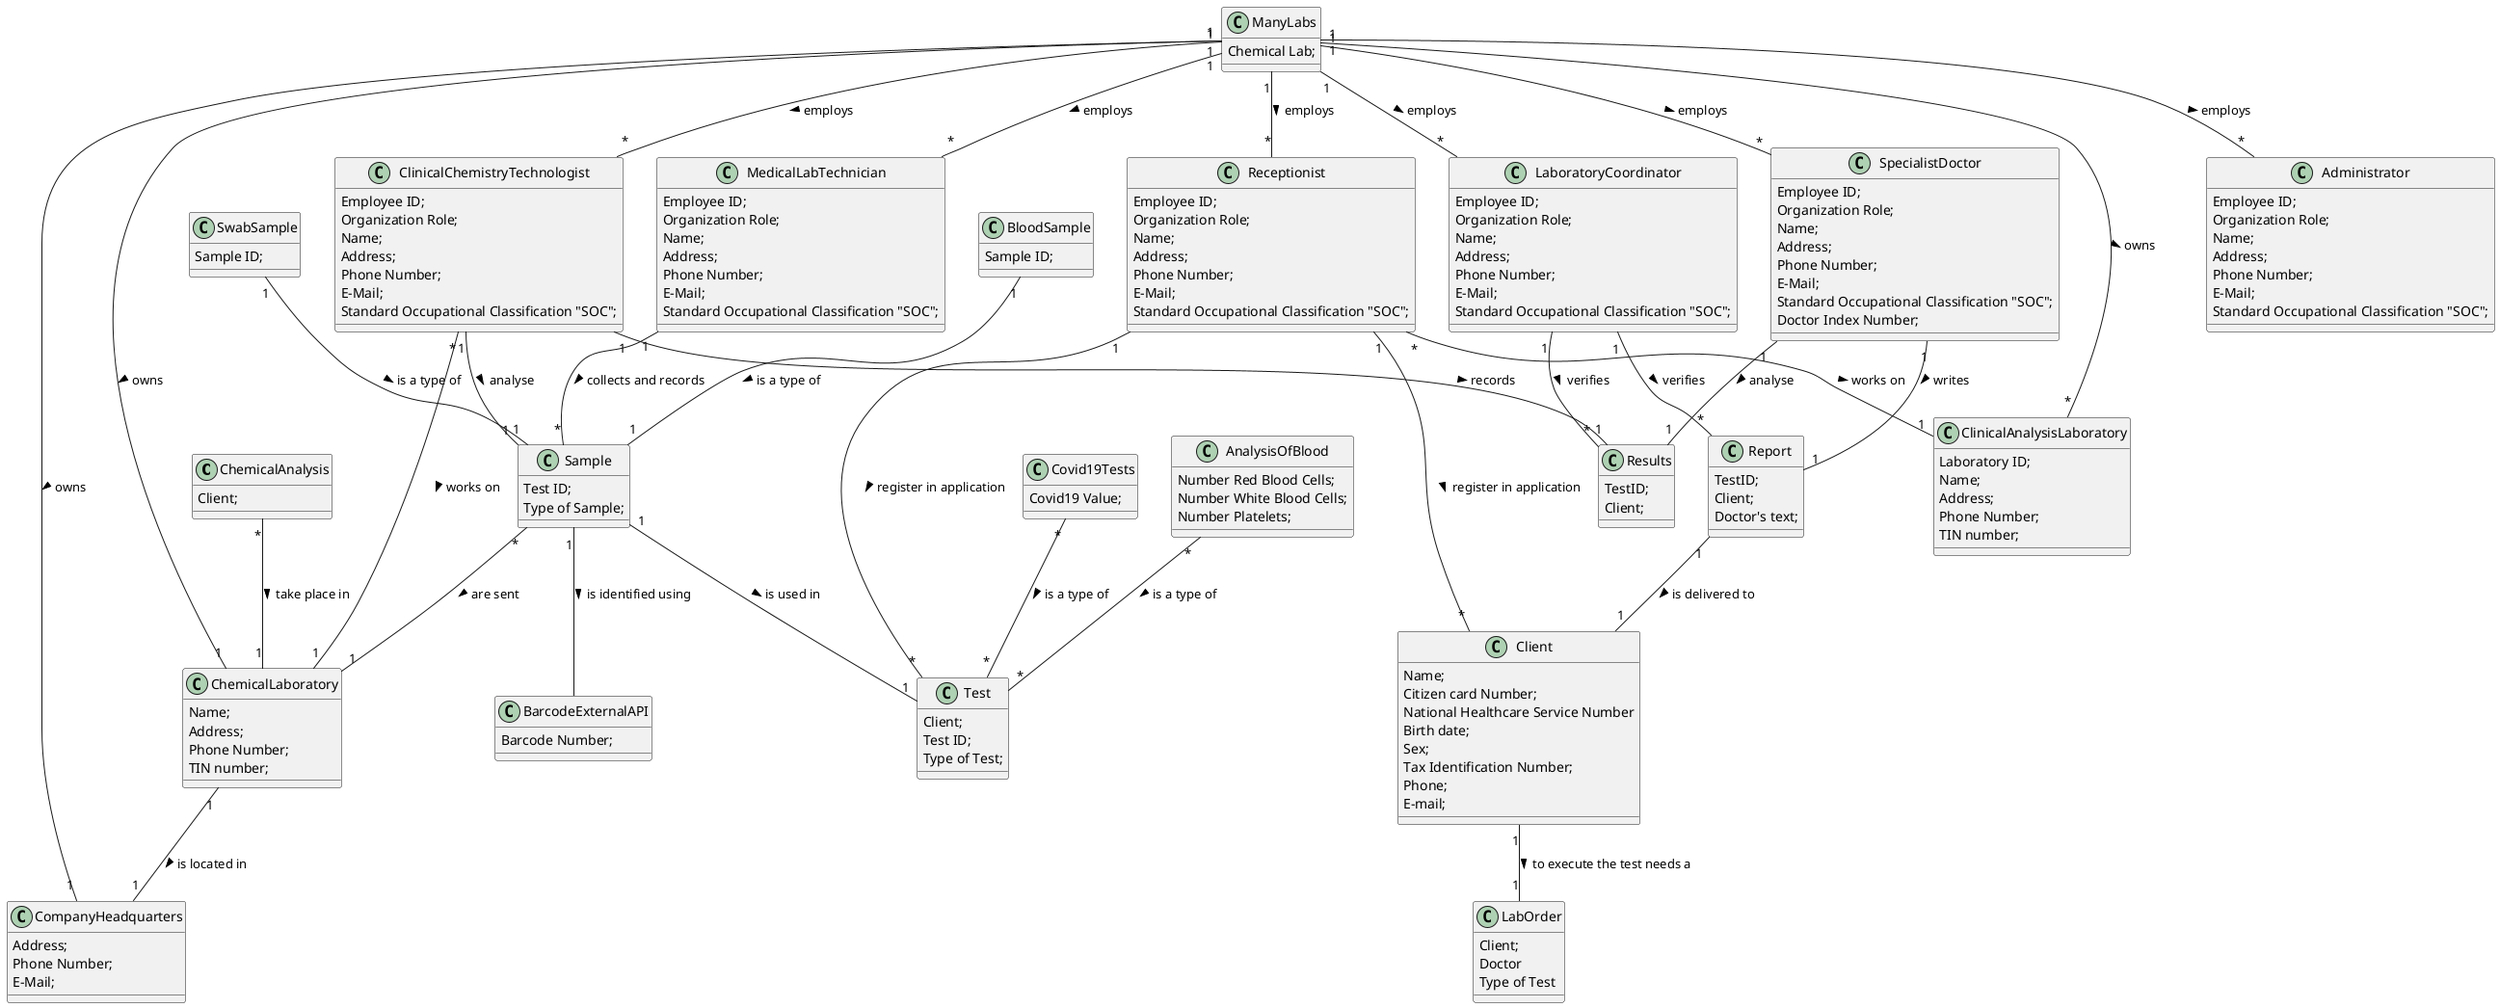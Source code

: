 @startuml


class ChemicalAnalysis{
}

class Test{
Client;
Test ID;
Type of Test;
}

class Sample{
Test ID;
Type of Sample;
}

class Covid19Tests{
Covid19 Value;
}

class AnalysisOfBlood{
Number Red Blood Cells;
Number White Blood Cells;
Number Platelets;
}

class Client{
Name;
Citizen card Number;
National Healthcare Service Number
Birth date;
Sex;
Tax Identification Number;
Phone;
E-mail;
}

class Receptionist{
Employee ID;
Organization Role;
Name;
Address;
Phone Number;
E-Mail;
Standard Occupational Classification "SOC";
}

class MedicalLabTechnician{
Employee ID;
Organization Role;
Name;
Address;
Phone Number;
E-Mail;
Standard Occupational Classification "SOC";
}

class SpecialistDoctor{
Employee ID;
Organization Role;
Name;
Address;
Phone Number;
E-Mail;
Standard Occupational Classification "SOC";
Doctor Index Number;
}

class Administrator{
Employee ID;
Organization Role;
Name;
Address;
Phone Number;
E-Mail;
Standard Occupational Classification "SOC";
}

class ClinicalChemistryTechnologist{
Employee ID;
Organization Role;
Name;
Address;
Phone Number;
E-Mail;
Standard Occupational Classification "SOC";
}

class LaboratoryCoordinator{
Employee ID;
Organization Role;
Name;
Address;
Phone Number;
E-Mail;
Standard Occupational Classification "SOC";
}

class ClinicalAnalysisLaboratory{
Laboratory ID;
Name;
Address;
Phone Number;
TIN number;
}

class ChemicalLaboratory{
Name;
Address;
Phone Number;
TIN number;
}

class CompanyHeadquarters{
Address;
Phone Number;
E-Mail;
}

class ChemicalAnalysis{
Client;
}

class BloodSample{
Sample ID;
}

class SwabSample{
Sample ID;
}

class ManyLabs{
Chemical Lab;
}

class BarcodeExternalAPI{
Barcode Number;
}

class LabOrder{
Client;
Doctor
Type of Test
}

class Results{
TestID;
Client;
}

class Report{
TestID;
Client;
Doctor's text;
}

LaboratoryCoordinator "1" -- "*" Report: verifies >
LaboratoryCoordinator "1" -- "*" Results: verifies >
ManyLabs "1" -- "*" ClinicalAnalysisLaboratory: owns >
ManyLabs "1" -- "1" ChemicalLaboratory: owns >
ManyLabs "1" -- "1" CompanyHeadquarters: owns >
ManyLabs "1" -- "*" Receptionist: employs  >
ManyLabs "1" -- "*" MedicalLabTechnician: employs >
ManyLabs "1" -- "*" SpecialistDoctor: employs >
ManyLabs "1" -- "*" Administrator: employs >
ManyLabs "1" -- "*" ClinicalChemistryTechnologist: employs >
ManyLabs "1" -- "*" LaboratoryCoordinator: employs >
Client "1" -- "1" LabOrder: to execute the test needs a  >
BloodSample "1" -- "1" Sample: is a type of >
SwabSample "1" -- "1" Sample: is a type of >
ChemicalLaboratory "1" -- "1" CompanyHeadquarters: is located in >
Receptionist "*" -- "1" ClinicalAnalysisLaboratory: works on >
Receptionist "1" -- "*" Test: register in application >
Receptionist "1" -- "*" Client: register in application >
MedicalLabTechnician "1" -- "*" Sample: collects and records >
SpecialistDoctor "1" -- "1" Report: writes >
SpecialistDoctor "1" -- "1" Results: analyse >
Sample "*" -- "1" ChemicalLaboratory: are sent >
ClinicalChemistryTechnologist "1" -- "1" Sample : analyse >
ClinicalChemistryTechnologist "1" -- "1" Results : records >
ClinicalChemistryTechnologist "*" -- "1" ChemicalLaboratory : works on >
AnalysisOfBlood "*" -- "*" Test : is a type of >
Covid19Tests "*" -- "*" Test : is a type of >
Sample "1" -- "1" Test : is used in >
Report "1" -- "1" Client : is delivered to >
ChemicalAnalysis "*" -- "1" ChemicalLaboratory : take place in >
Sample "1" -- BarcodeExternalAPI : is identified using >

@enduml